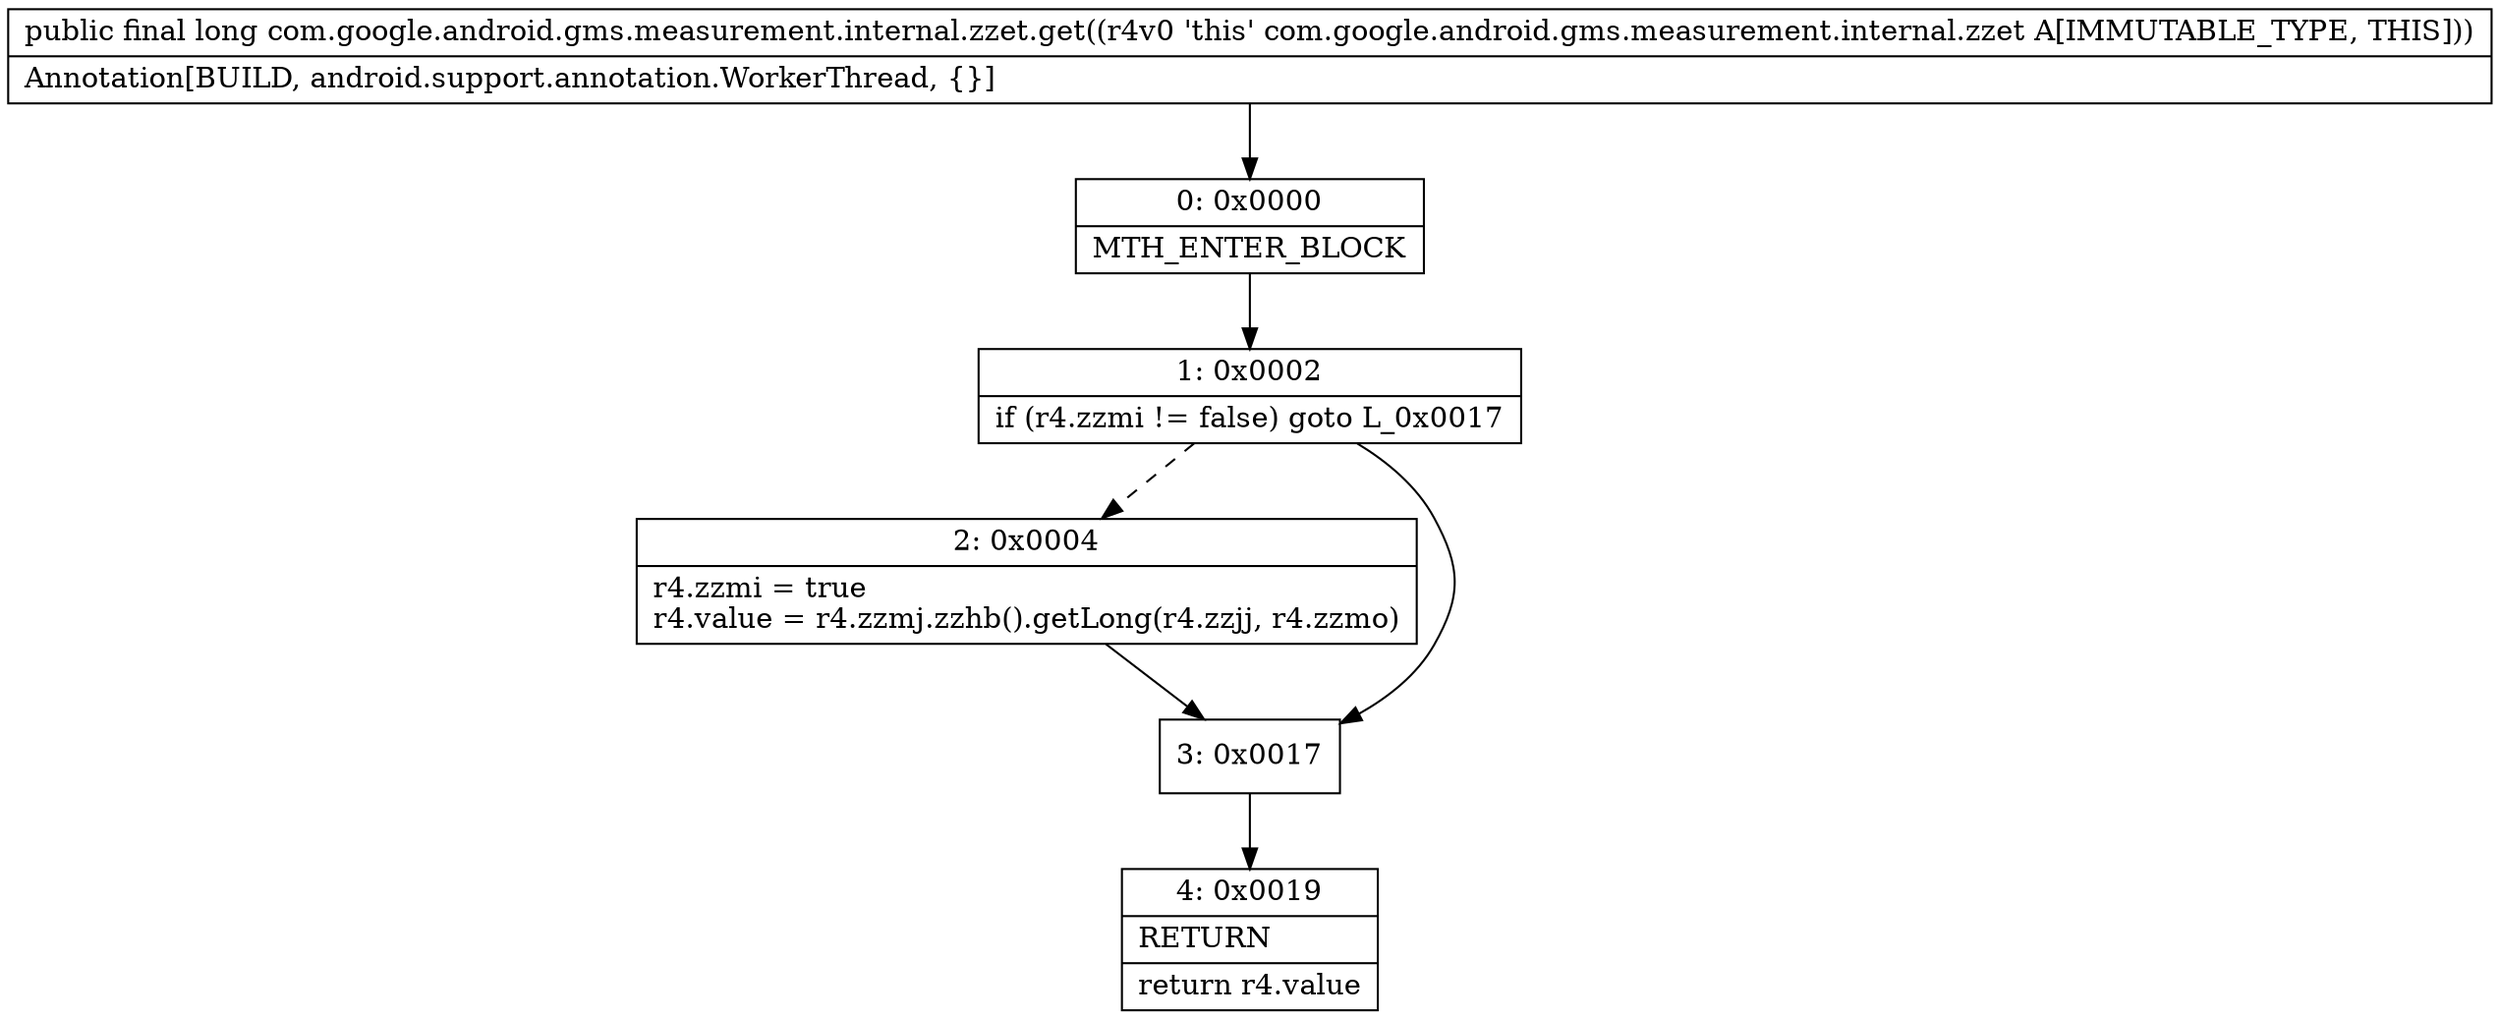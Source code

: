 digraph "CFG forcom.google.android.gms.measurement.internal.zzet.get()J" {
Node_0 [shape=record,label="{0\:\ 0x0000|MTH_ENTER_BLOCK\l}"];
Node_1 [shape=record,label="{1\:\ 0x0002|if (r4.zzmi != false) goto L_0x0017\l}"];
Node_2 [shape=record,label="{2\:\ 0x0004|r4.zzmi = true\lr4.value = r4.zzmj.zzhb().getLong(r4.zzjj, r4.zzmo)\l}"];
Node_3 [shape=record,label="{3\:\ 0x0017}"];
Node_4 [shape=record,label="{4\:\ 0x0019|RETURN\l|return r4.value\l}"];
MethodNode[shape=record,label="{public final long com.google.android.gms.measurement.internal.zzet.get((r4v0 'this' com.google.android.gms.measurement.internal.zzet A[IMMUTABLE_TYPE, THIS]))  | Annotation[BUILD, android.support.annotation.WorkerThread, \{\}]\l}"];
MethodNode -> Node_0;
Node_0 -> Node_1;
Node_1 -> Node_2[style=dashed];
Node_1 -> Node_3;
Node_2 -> Node_3;
Node_3 -> Node_4;
}

